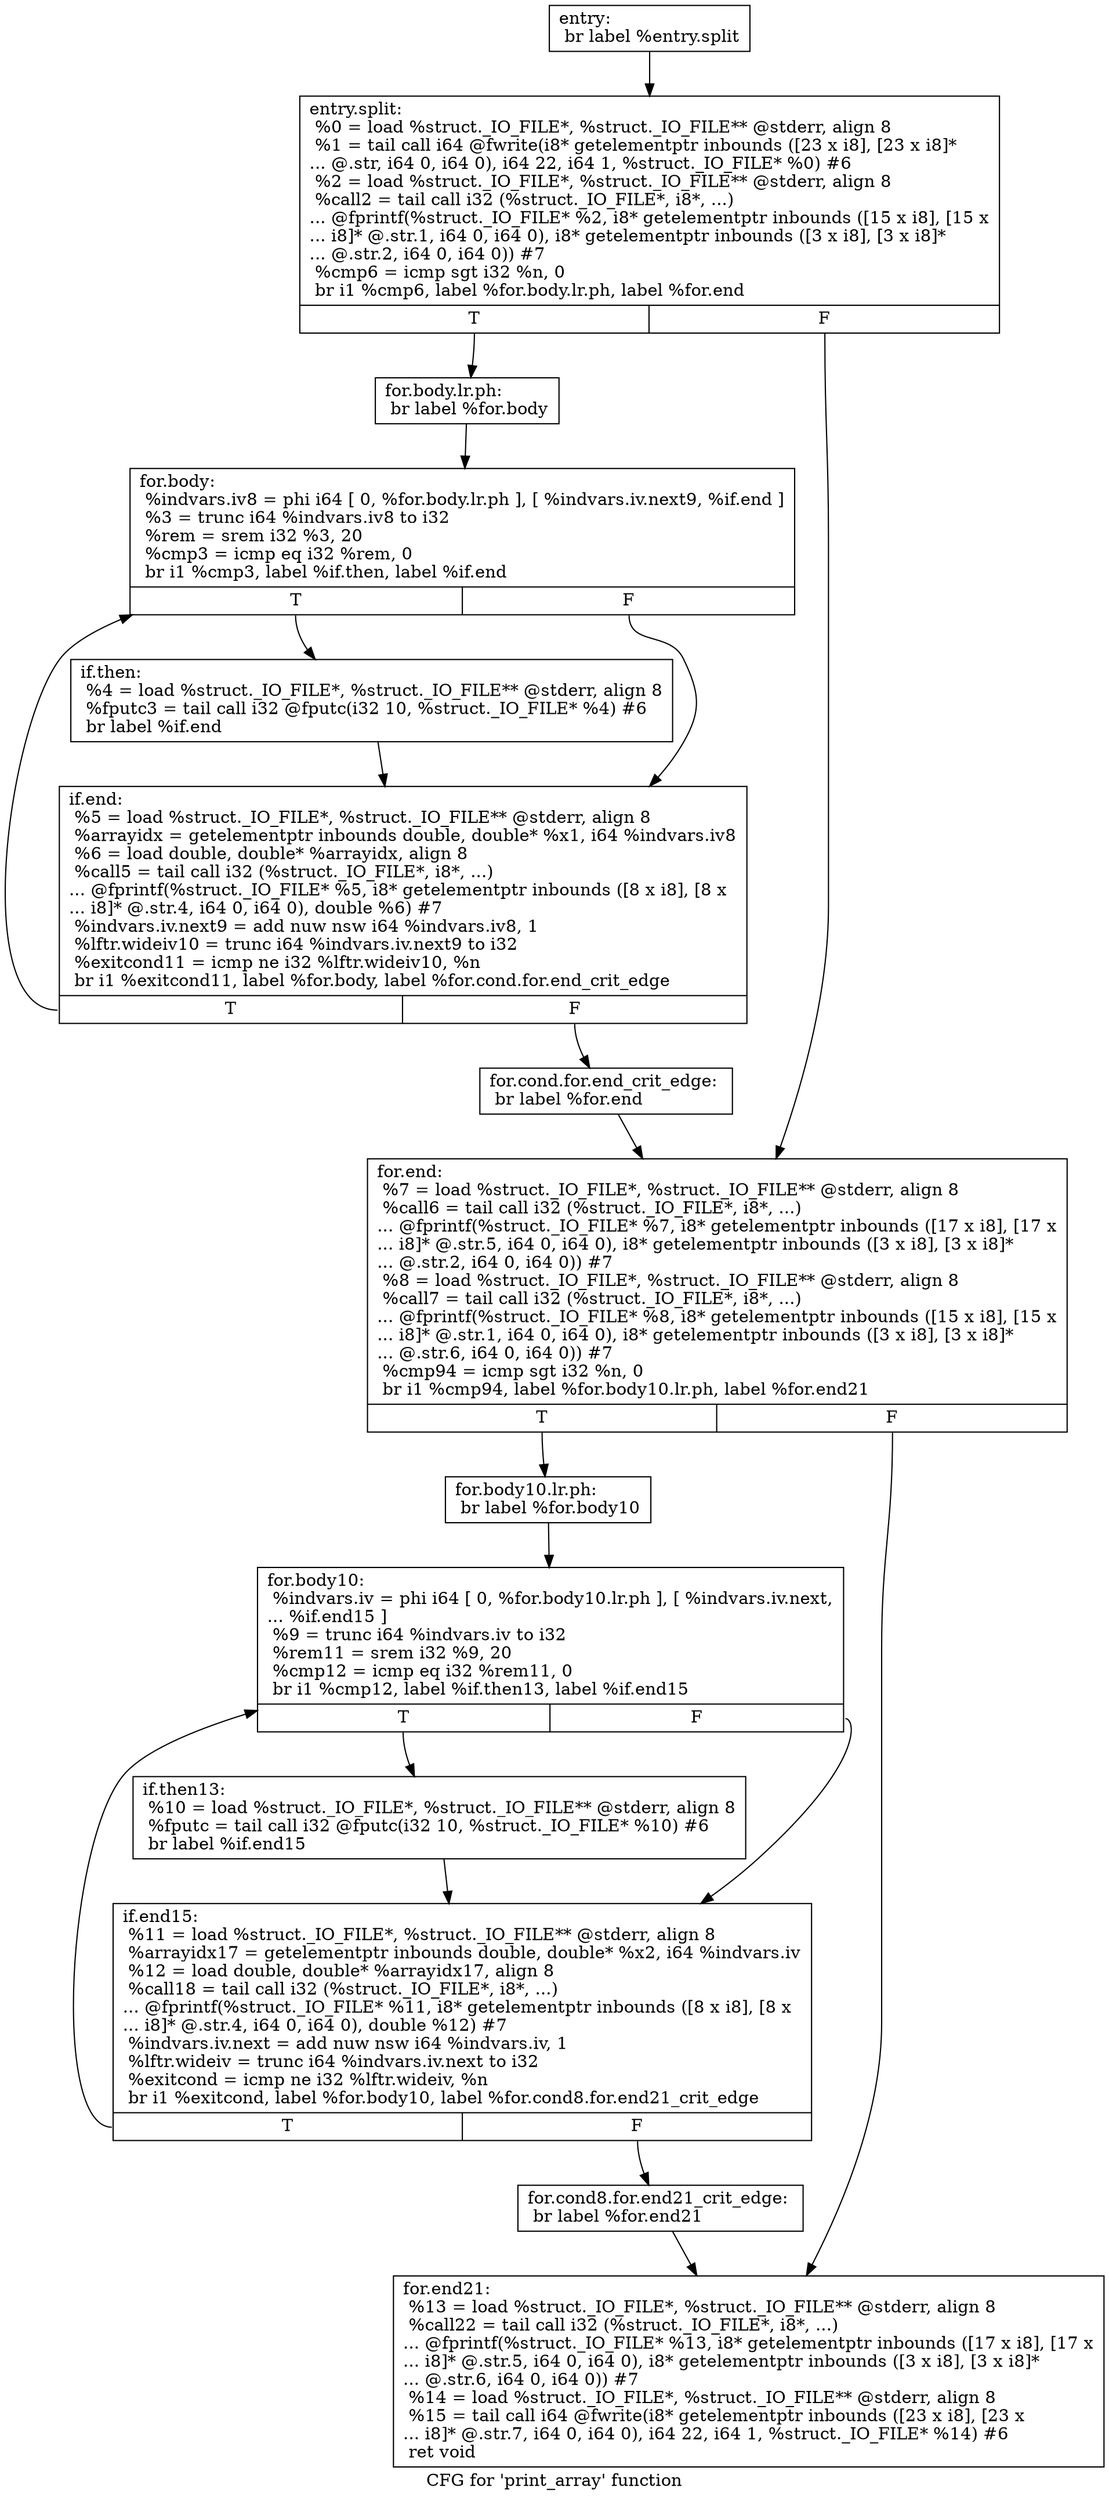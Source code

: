 digraph "CFG for 'print_array' function" {
	label="CFG for 'print_array' function";

	Node0x7f8339d10b30 [shape=record,label="{entry:\l  br label %entry.split\l}"];
	Node0x7f8339d10b30 -> Node0x7f8339d16700;
	Node0x7f8339d16700 [shape=record,label="{entry.split:                                      \l  %0 = load %struct._IO_FILE*, %struct._IO_FILE** @stderr, align 8\l  %1 = tail call i64 @fwrite(i8* getelementptr inbounds ([23 x i8], [23 x i8]*\l... @.str, i64 0, i64 0), i64 22, i64 1, %struct._IO_FILE* %0) #6\l  %2 = load %struct._IO_FILE*, %struct._IO_FILE** @stderr, align 8\l  %call2 = tail call i32 (%struct._IO_FILE*, i8*, ...)\l... @fprintf(%struct._IO_FILE* %2, i8* getelementptr inbounds ([15 x i8], [15 x\l... i8]* @.str.1, i64 0, i64 0), i8* getelementptr inbounds ([3 x i8], [3 x i8]*\l... @.str.2, i64 0, i64 0)) #7\l  %cmp6 = icmp sgt i32 %n, 0\l  br i1 %cmp6, label %for.body.lr.ph, label %for.end\l|{<s0>T|<s1>F}}"];
	Node0x7f8339d16700:s0 -> Node0x7f8339d1c170;
	Node0x7f8339d16700:s1 -> Node0x7f8339d1c230;
	Node0x7f8339d1c170 [shape=record,label="{for.body.lr.ph:                                   \l  br label %for.body\l}"];
	Node0x7f8339d1c170 -> Node0x7f8339d1c1e0;
	Node0x7f8339d1c1e0 [shape=record,label="{for.body:                                         \l  %indvars.iv8 = phi i64 [ 0, %for.body.lr.ph ], [ %indvars.iv.next9, %if.end ]\l  %3 = trunc i64 %indvars.iv8 to i32\l  %rem = srem i32 %3, 20\l  %cmp3 = icmp eq i32 %rem, 0\l  br i1 %cmp3, label %if.then, label %if.end\l|{<s0>T|<s1>F}}"];
	Node0x7f8339d1c1e0:s0 -> Node0x7f8339d1c980;
	Node0x7f8339d1c1e0:s1 -> Node0x7f8339d1c4c0;
	Node0x7f8339d1c980 [shape=record,label="{if.then:                                          \l  %4 = load %struct._IO_FILE*, %struct._IO_FILE** @stderr, align 8\l  %fputc3 = tail call i32 @fputc(i32 10, %struct._IO_FILE* %4) #6\l  br label %if.end\l}"];
	Node0x7f8339d1c980 -> Node0x7f8339d1c4c0;
	Node0x7f8339d1c4c0 [shape=record,label="{if.end:                                           \l  %5 = load %struct._IO_FILE*, %struct._IO_FILE** @stderr, align 8\l  %arrayidx = getelementptr inbounds double, double* %x1, i64 %indvars.iv8\l  %6 = load double, double* %arrayidx, align 8\l  %call5 = tail call i32 (%struct._IO_FILE*, i8*, ...)\l... @fprintf(%struct._IO_FILE* %5, i8* getelementptr inbounds ([8 x i8], [8 x\l... i8]* @.str.4, i64 0, i64 0), double %6) #7\l  %indvars.iv.next9 = add nuw nsw i64 %indvars.iv8, 1\l  %lftr.wideiv10 = trunc i64 %indvars.iv.next9 to i32\l  %exitcond11 = icmp ne i32 %lftr.wideiv10, %n\l  br i1 %exitcond11, label %for.body, label %for.cond.for.end_crit_edge\l|{<s0>T|<s1>F}}"];
	Node0x7f8339d1c4c0:s0 -> Node0x7f8339d1c1e0;
	Node0x7f8339d1c4c0:s1 -> Node0x7f8339d1c3a0;
	Node0x7f8339d1c3a0 [shape=record,label="{for.cond.for.end_crit_edge:                       \l  br label %for.end\l}"];
	Node0x7f8339d1c3a0 -> Node0x7f8339d1c230;
	Node0x7f8339d1c230 [shape=record,label="{for.end:                                          \l  %7 = load %struct._IO_FILE*, %struct._IO_FILE** @stderr, align 8\l  %call6 = tail call i32 (%struct._IO_FILE*, i8*, ...)\l... @fprintf(%struct._IO_FILE* %7, i8* getelementptr inbounds ([17 x i8], [17 x\l... i8]* @.str.5, i64 0, i64 0), i8* getelementptr inbounds ([3 x i8], [3 x i8]*\l... @.str.2, i64 0, i64 0)) #7\l  %8 = load %struct._IO_FILE*, %struct._IO_FILE** @stderr, align 8\l  %call7 = tail call i32 (%struct._IO_FILE*, i8*, ...)\l... @fprintf(%struct._IO_FILE* %8, i8* getelementptr inbounds ([15 x i8], [15 x\l... i8]* @.str.1, i64 0, i64 0), i8* getelementptr inbounds ([3 x i8], [3 x i8]*\l... @.str.6, i64 0, i64 0)) #7\l  %cmp94 = icmp sgt i32 %n, 0\l  br i1 %cmp94, label %for.body10.lr.ph, label %for.end21\l|{<s0>T|<s1>F}}"];
	Node0x7f8339d1c230:s0 -> Node0x7f8339d1c760;
	Node0x7f8339d1c230:s1 -> Node0x7f8339d1c830;
	Node0x7f8339d1c760 [shape=record,label="{for.body10.lr.ph:                                 \l  br label %for.body10\l}"];
	Node0x7f8339d1c760 -> Node0x7f8339d1c7e0;
	Node0x7f8339d1c7e0 [shape=record,label="{for.body10:                                       \l  %indvars.iv = phi i64 [ 0, %for.body10.lr.ph ], [ %indvars.iv.next,\l... %if.end15 ]\l  %9 = trunc i64 %indvars.iv to i32\l  %rem11 = srem i32 %9, 20\l  %cmp12 = icmp eq i32 %rem11, 0\l  br i1 %cmp12, label %if.then13, label %if.end15\l|{<s0>T|<s1>F}}"];
	Node0x7f8339d1c7e0:s0 -> Node0x7f8339d1dfe0;
	Node0x7f8339d1c7e0:s1 -> Node0x7f8339d1dce0;
	Node0x7f8339d1dfe0 [shape=record,label="{if.then13:                                        \l  %10 = load %struct._IO_FILE*, %struct._IO_FILE** @stderr, align 8\l  %fputc = tail call i32 @fputc(i32 10, %struct._IO_FILE* %10) #6\l  br label %if.end15\l}"];
	Node0x7f8339d1dfe0 -> Node0x7f8339d1dce0;
	Node0x7f8339d1dce0 [shape=record,label="{if.end15:                                         \l  %11 = load %struct._IO_FILE*, %struct._IO_FILE** @stderr, align 8\l  %arrayidx17 = getelementptr inbounds double, double* %x2, i64 %indvars.iv\l  %12 = load double, double* %arrayidx17, align 8\l  %call18 = tail call i32 (%struct._IO_FILE*, i8*, ...)\l... @fprintf(%struct._IO_FILE* %11, i8* getelementptr inbounds ([8 x i8], [8 x\l... i8]* @.str.4, i64 0, i64 0), double %12) #7\l  %indvars.iv.next = add nuw nsw i64 %indvars.iv, 1\l  %lftr.wideiv = trunc i64 %indvars.iv.next to i32\l  %exitcond = icmp ne i32 %lftr.wideiv, %n\l  br i1 %exitcond, label %for.body10, label %for.cond8.for.end21_crit_edge\l|{<s0>T|<s1>F}}"];
	Node0x7f8339d1dce0:s0 -> Node0x7f8339d1c7e0;
	Node0x7f8339d1dce0:s1 -> Node0x7f8339d1dbd0;
	Node0x7f8339d1dbd0 [shape=record,label="{for.cond8.for.end21_crit_edge:                    \l  br label %for.end21\l}"];
	Node0x7f8339d1dbd0 -> Node0x7f8339d1c830;
	Node0x7f8339d1c830 [shape=record,label="{for.end21:                                        \l  %13 = load %struct._IO_FILE*, %struct._IO_FILE** @stderr, align 8\l  %call22 = tail call i32 (%struct._IO_FILE*, i8*, ...)\l... @fprintf(%struct._IO_FILE* %13, i8* getelementptr inbounds ([17 x i8], [17 x\l... i8]* @.str.5, i64 0, i64 0), i8* getelementptr inbounds ([3 x i8], [3 x i8]*\l... @.str.6, i64 0, i64 0)) #7\l  %14 = load %struct._IO_FILE*, %struct._IO_FILE** @stderr, align 8\l  %15 = tail call i64 @fwrite(i8* getelementptr inbounds ([23 x i8], [23 x\l... i8]* @.str.7, i64 0, i64 0), i64 22, i64 1, %struct._IO_FILE* %14) #6\l  ret void\l}"];
}

